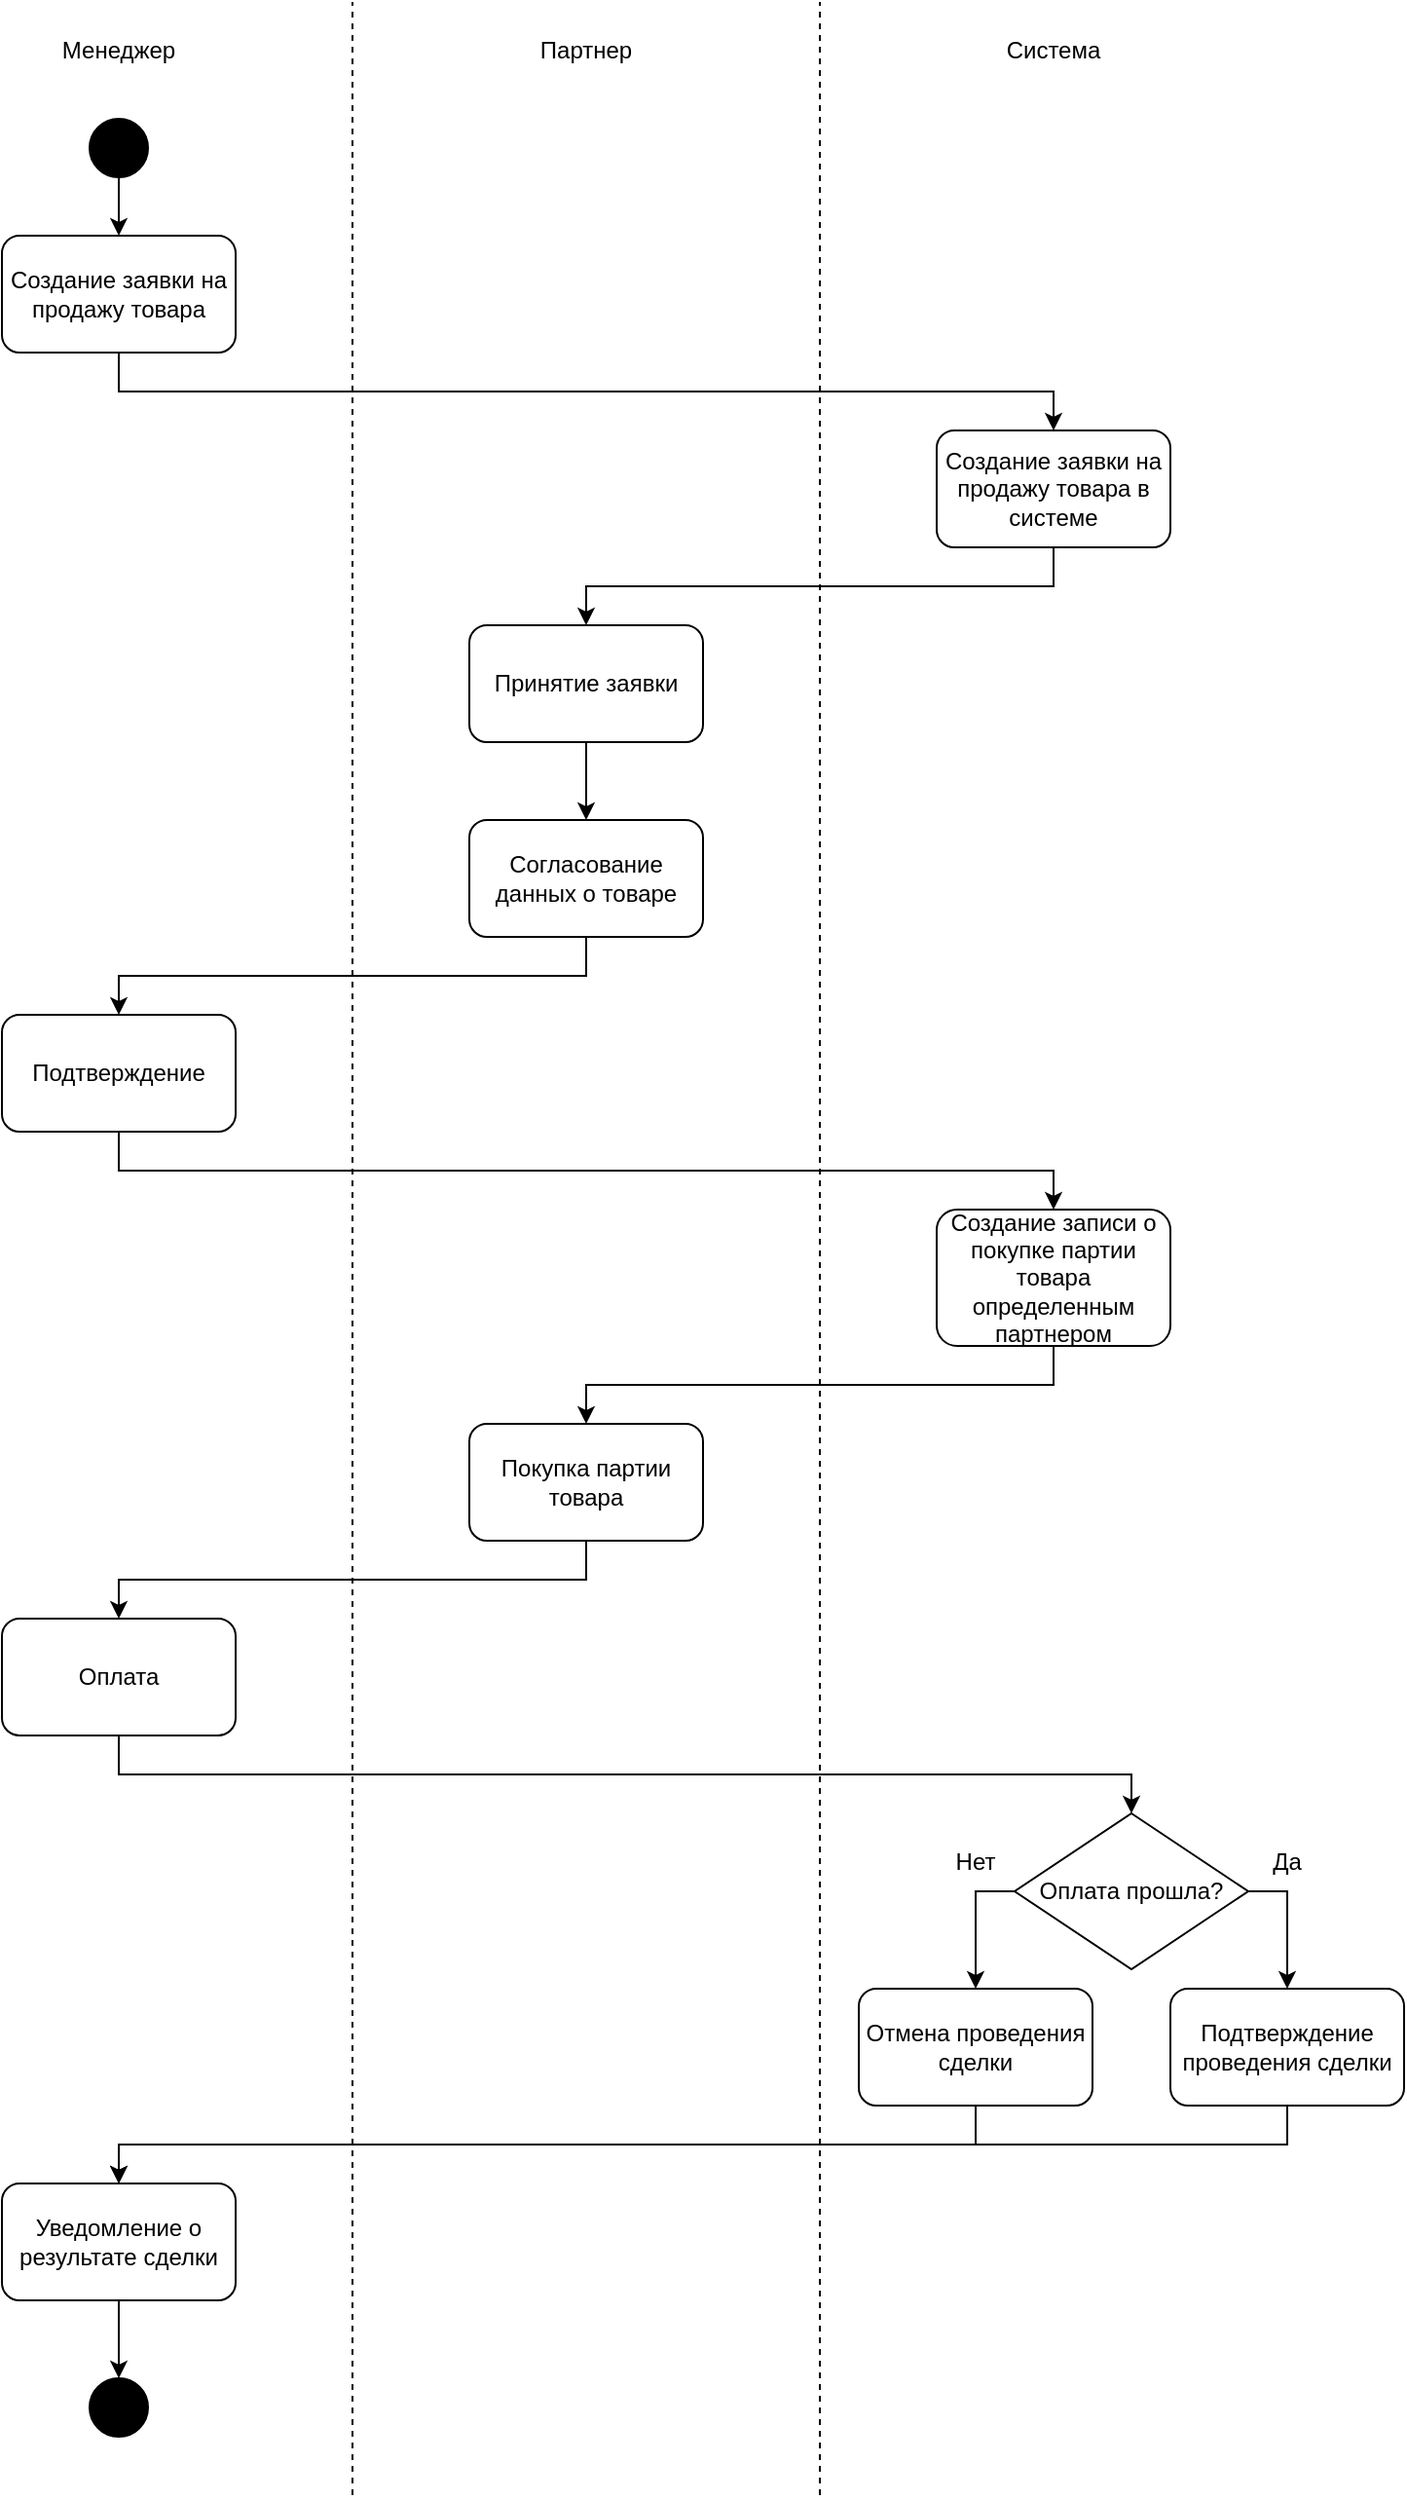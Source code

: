 <mxfile version="28.2.3">
  <diagram name="Страница — 1" id="YiQQQZ7DOM8A2e0t0upF">
    <mxGraphModel dx="1891" dy="1504" grid="0" gridSize="10" guides="1" tooltips="1" connect="1" arrows="1" fold="1" page="0" pageScale="1" pageWidth="827" pageHeight="1169" math="0" shadow="0">
      <root>
        <mxCell id="0" />
        <mxCell id="1" parent="0" />
        <mxCell id="JcLxKkgClZjdtZklXAnx-16" style="edgeStyle=orthogonalEdgeStyle;rounded=0;orthogonalLoop=1;jettySize=auto;html=1;exitX=0.5;exitY=1;exitDx=0;exitDy=0;entryX=0.5;entryY=0;entryDx=0;entryDy=0;" parent="1" source="JcLxKkgClZjdtZklXAnx-1" target="JcLxKkgClZjdtZklXAnx-5" edge="1">
          <mxGeometry relative="1" as="geometry" />
        </mxCell>
        <mxCell id="JcLxKkgClZjdtZklXAnx-1" value="" style="ellipse;whiteSpace=wrap;html=1;fillColor=#000000;" parent="1" vertex="1">
          <mxGeometry x="125" y="-40" width="30" height="30" as="geometry" />
        </mxCell>
        <mxCell id="JcLxKkgClZjdtZklXAnx-2" value="Менеджер" style="text;strokeColor=none;align=center;fillColor=none;html=1;verticalAlign=middle;whiteSpace=wrap;rounded=0;" parent="1" vertex="1">
          <mxGeometry x="110" y="-90" width="60" height="30" as="geometry" />
        </mxCell>
        <mxCell id="JcLxKkgClZjdtZklXAnx-3" value="Партнер" style="text;strokeColor=none;align=center;fillColor=none;html=1;verticalAlign=middle;whiteSpace=wrap;rounded=0;" parent="1" vertex="1">
          <mxGeometry x="350" y="-90" width="60" height="30" as="geometry" />
        </mxCell>
        <mxCell id="JcLxKkgClZjdtZklXAnx-4" value="Система" style="text;strokeColor=none;align=center;fillColor=none;html=1;verticalAlign=middle;whiteSpace=wrap;rounded=0;" parent="1" vertex="1">
          <mxGeometry x="590" y="-90" width="60" height="30" as="geometry" />
        </mxCell>
        <mxCell id="JcLxKkgClZjdtZklXAnx-28" style="edgeStyle=orthogonalEdgeStyle;rounded=0;orthogonalLoop=1;jettySize=auto;html=1;exitX=0.5;exitY=1;exitDx=0;exitDy=0;entryX=0.5;entryY=0;entryDx=0;entryDy=0;" parent="1" source="JcLxKkgClZjdtZklXAnx-5" target="JcLxKkgClZjdtZklXAnx-27" edge="1">
          <mxGeometry relative="1" as="geometry" />
        </mxCell>
        <mxCell id="JcLxKkgClZjdtZklXAnx-5" value="Создание заявки на продажу товара" style="rounded=1;whiteSpace=wrap;html=1;" parent="1" vertex="1">
          <mxGeometry x="80" y="20" width="120" height="60" as="geometry" />
        </mxCell>
        <mxCell id="JcLxKkgClZjdtZklXAnx-21" style="edgeStyle=orthogonalEdgeStyle;rounded=0;orthogonalLoop=1;jettySize=auto;html=1;exitX=0.5;exitY=1;exitDx=0;exitDy=0;entryX=0.5;entryY=0;entryDx=0;entryDy=0;" parent="1" source="JcLxKkgClZjdtZklXAnx-6" target="JcLxKkgClZjdtZklXAnx-9" edge="1">
          <mxGeometry relative="1" as="geometry" />
        </mxCell>
        <mxCell id="JcLxKkgClZjdtZklXAnx-6" value="Согласование данных о товаре" style="rounded=1;whiteSpace=wrap;html=1;" parent="1" vertex="1">
          <mxGeometry x="320" y="320" width="120" height="60" as="geometry" />
        </mxCell>
        <mxCell id="JcLxKkgClZjdtZklXAnx-20" style="edgeStyle=orthogonalEdgeStyle;rounded=0;orthogonalLoop=1;jettySize=auto;html=1;exitX=0.5;exitY=1;exitDx=0;exitDy=0;entryX=0.5;entryY=0;entryDx=0;entryDy=0;" parent="1" source="JcLxKkgClZjdtZklXAnx-7" target="JcLxKkgClZjdtZklXAnx-6" edge="1">
          <mxGeometry relative="1" as="geometry" />
        </mxCell>
        <mxCell id="JcLxKkgClZjdtZklXAnx-7" value="Принятие заявки" style="rounded=1;whiteSpace=wrap;html=1;" parent="1" vertex="1">
          <mxGeometry x="320" y="220" width="120" height="60" as="geometry" />
        </mxCell>
        <mxCell id="JcLxKkgClZjdtZklXAnx-23" style="edgeStyle=orthogonalEdgeStyle;rounded=0;orthogonalLoop=1;jettySize=auto;html=1;exitX=0.5;exitY=1;exitDx=0;exitDy=0;entryX=0.5;entryY=0;entryDx=0;entryDy=0;" parent="1" source="JcLxKkgClZjdtZklXAnx-8" target="JcLxKkgClZjdtZklXAnx-10" edge="1">
          <mxGeometry relative="1" as="geometry" />
        </mxCell>
        <mxCell id="JcLxKkgClZjdtZklXAnx-8" value="Создание записи о покупке партии товара определенным партнером" style="rounded=1;whiteSpace=wrap;html=1;" parent="1" vertex="1">
          <mxGeometry x="560" y="520" width="120" height="70" as="geometry" />
        </mxCell>
        <mxCell id="JcLxKkgClZjdtZklXAnx-22" style="edgeStyle=orthogonalEdgeStyle;rounded=0;orthogonalLoop=1;jettySize=auto;html=1;exitX=0.5;exitY=1;exitDx=0;exitDy=0;entryX=0.5;entryY=0;entryDx=0;entryDy=0;" parent="1" source="JcLxKkgClZjdtZklXAnx-9" target="JcLxKkgClZjdtZklXAnx-8" edge="1">
          <mxGeometry relative="1" as="geometry" />
        </mxCell>
        <mxCell id="JcLxKkgClZjdtZklXAnx-9" value="Подтверждение" style="rounded=1;whiteSpace=wrap;html=1;" parent="1" vertex="1">
          <mxGeometry x="80" y="420" width="120" height="60" as="geometry" />
        </mxCell>
        <mxCell id="JcLxKkgClZjdtZklXAnx-24" style="edgeStyle=orthogonalEdgeStyle;rounded=0;orthogonalLoop=1;jettySize=auto;html=1;exitX=0.5;exitY=1;exitDx=0;exitDy=0;entryX=0.5;entryY=0;entryDx=0;entryDy=0;" parent="1" source="JcLxKkgClZjdtZklXAnx-10" target="JcLxKkgClZjdtZklXAnx-11" edge="1">
          <mxGeometry relative="1" as="geometry" />
        </mxCell>
        <mxCell id="JcLxKkgClZjdtZklXAnx-10" value="Покупка партии товара" style="rounded=1;whiteSpace=wrap;html=1;" parent="1" vertex="1">
          <mxGeometry x="320" y="630" width="120" height="60" as="geometry" />
        </mxCell>
        <mxCell id="JcLxKkgClZjdtZklXAnx-25" style="edgeStyle=orthogonalEdgeStyle;rounded=0;orthogonalLoop=1;jettySize=auto;html=1;exitX=0.5;exitY=1;exitDx=0;exitDy=0;entryX=0.5;entryY=0;entryDx=0;entryDy=0;" parent="1" source="JcLxKkgClZjdtZklXAnx-11" target="JcLxKkgClZjdtZklXAnx-30" edge="1">
          <mxGeometry relative="1" as="geometry">
            <mxPoint x="630" y="770" as="targetPoint" />
          </mxGeometry>
        </mxCell>
        <mxCell id="JcLxKkgClZjdtZklXAnx-11" value="Оплата" style="rounded=1;whiteSpace=wrap;html=1;" parent="1" vertex="1">
          <mxGeometry x="80" y="730" width="120" height="60" as="geometry" />
        </mxCell>
        <mxCell id="JcLxKkgClZjdtZklXAnx-40" style="edgeStyle=orthogonalEdgeStyle;rounded=0;orthogonalLoop=1;jettySize=auto;html=1;exitX=0.5;exitY=1;exitDx=0;exitDy=0;entryX=0.5;entryY=0;entryDx=0;entryDy=0;" parent="1" source="JcLxKkgClZjdtZklXAnx-12" target="JcLxKkgClZjdtZklXAnx-38" edge="1">
          <mxGeometry relative="1" as="geometry" />
        </mxCell>
        <mxCell id="JcLxKkgClZjdtZklXAnx-12" value="Подтверждение проведения сделки" style="rounded=1;whiteSpace=wrap;html=1;" parent="1" vertex="1">
          <mxGeometry x="680" y="920" width="120" height="60" as="geometry" />
        </mxCell>
        <mxCell id="JcLxKkgClZjdtZklXAnx-13" value="" style="ellipse;whiteSpace=wrap;html=1;fillColor=#000000;" parent="1" vertex="1">
          <mxGeometry x="125" y="1120" width="30" height="30" as="geometry" />
        </mxCell>
        <mxCell id="JcLxKkgClZjdtZklXAnx-14" value="" style="endArrow=none;html=1;rounded=0;dashed=1;" parent="1" edge="1">
          <mxGeometry width="50" height="50" relative="1" as="geometry">
            <mxPoint x="260" y="1180" as="sourcePoint" />
            <mxPoint x="260" y="-100" as="targetPoint" />
          </mxGeometry>
        </mxCell>
        <mxCell id="JcLxKkgClZjdtZklXAnx-15" value="" style="endArrow=none;html=1;rounded=0;dashed=1;" parent="1" edge="1">
          <mxGeometry width="50" height="50" relative="1" as="geometry">
            <mxPoint x="500" y="1180" as="sourcePoint" />
            <mxPoint x="500" y="-100" as="targetPoint" />
          </mxGeometry>
        </mxCell>
        <mxCell id="JcLxKkgClZjdtZklXAnx-29" style="edgeStyle=orthogonalEdgeStyle;rounded=0;orthogonalLoop=1;jettySize=auto;html=1;exitX=0.5;exitY=1;exitDx=0;exitDy=0;entryX=0.5;entryY=0;entryDx=0;entryDy=0;" parent="1" source="JcLxKkgClZjdtZklXAnx-27" target="JcLxKkgClZjdtZklXAnx-7" edge="1">
          <mxGeometry relative="1" as="geometry" />
        </mxCell>
        <mxCell id="JcLxKkgClZjdtZklXAnx-27" value="Создание заявки на продажу товара в системе" style="rounded=1;whiteSpace=wrap;html=1;" parent="1" vertex="1">
          <mxGeometry x="560" y="120" width="120" height="60" as="geometry" />
        </mxCell>
        <mxCell id="JcLxKkgClZjdtZklXAnx-31" style="edgeStyle=orthogonalEdgeStyle;rounded=0;orthogonalLoop=1;jettySize=auto;html=1;exitX=1;exitY=0.5;exitDx=0;exitDy=0;entryX=0.5;entryY=0;entryDx=0;entryDy=0;" parent="1" source="JcLxKkgClZjdtZklXAnx-30" target="JcLxKkgClZjdtZklXAnx-12" edge="1">
          <mxGeometry relative="1" as="geometry">
            <mxPoint x="780" y="920.0" as="targetPoint" />
          </mxGeometry>
        </mxCell>
        <mxCell id="JcLxKkgClZjdtZklXAnx-37" style="edgeStyle=orthogonalEdgeStyle;rounded=0;orthogonalLoop=1;jettySize=auto;html=1;exitX=0;exitY=0.5;exitDx=0;exitDy=0;entryX=0.5;entryY=0;entryDx=0;entryDy=0;" parent="1" source="JcLxKkgClZjdtZklXAnx-30" target="JcLxKkgClZjdtZklXAnx-35" edge="1">
          <mxGeometry relative="1" as="geometry" />
        </mxCell>
        <mxCell id="JcLxKkgClZjdtZklXAnx-30" value="Оплата прошла?" style="rhombus;whiteSpace=wrap;html=1;" parent="1" vertex="1">
          <mxGeometry x="600" y="830" width="120" height="80" as="geometry" />
        </mxCell>
        <mxCell id="JcLxKkgClZjdtZklXAnx-32" value="Да" style="text;strokeColor=none;align=center;fillColor=none;html=1;verticalAlign=middle;whiteSpace=wrap;rounded=0;" parent="1" vertex="1">
          <mxGeometry x="710" y="840" width="60" height="30" as="geometry" />
        </mxCell>
        <mxCell id="JcLxKkgClZjdtZklXAnx-33" value="Нет" style="text;strokeColor=none;align=center;fillColor=none;html=1;verticalAlign=middle;whiteSpace=wrap;rounded=0;" parent="1" vertex="1">
          <mxGeometry x="550" y="840" width="60" height="30" as="geometry" />
        </mxCell>
        <mxCell id="JcLxKkgClZjdtZklXAnx-39" style="edgeStyle=orthogonalEdgeStyle;rounded=0;orthogonalLoop=1;jettySize=auto;html=1;exitX=0.5;exitY=1;exitDx=0;exitDy=0;entryX=0.5;entryY=0;entryDx=0;entryDy=0;" parent="1" source="JcLxKkgClZjdtZklXAnx-35" target="JcLxKkgClZjdtZklXAnx-38" edge="1">
          <mxGeometry relative="1" as="geometry" />
        </mxCell>
        <mxCell id="JcLxKkgClZjdtZklXAnx-35" value="Отмена проведения сделки" style="rounded=1;whiteSpace=wrap;html=1;" parent="1" vertex="1">
          <mxGeometry x="520" y="920" width="120" height="60" as="geometry" />
        </mxCell>
        <mxCell id="JcLxKkgClZjdtZklXAnx-41" style="edgeStyle=orthogonalEdgeStyle;rounded=0;orthogonalLoop=1;jettySize=auto;html=1;exitX=0.5;exitY=1;exitDx=0;exitDy=0;entryX=0.5;entryY=0;entryDx=0;entryDy=0;" parent="1" source="JcLxKkgClZjdtZklXAnx-38" target="JcLxKkgClZjdtZklXAnx-13" edge="1">
          <mxGeometry relative="1" as="geometry" />
        </mxCell>
        <mxCell id="JcLxKkgClZjdtZklXAnx-38" value="Уведомление о результате сделки" style="rounded=1;whiteSpace=wrap;html=1;" parent="1" vertex="1">
          <mxGeometry x="80" y="1020" width="120" height="60" as="geometry" />
        </mxCell>
      </root>
    </mxGraphModel>
  </diagram>
</mxfile>
